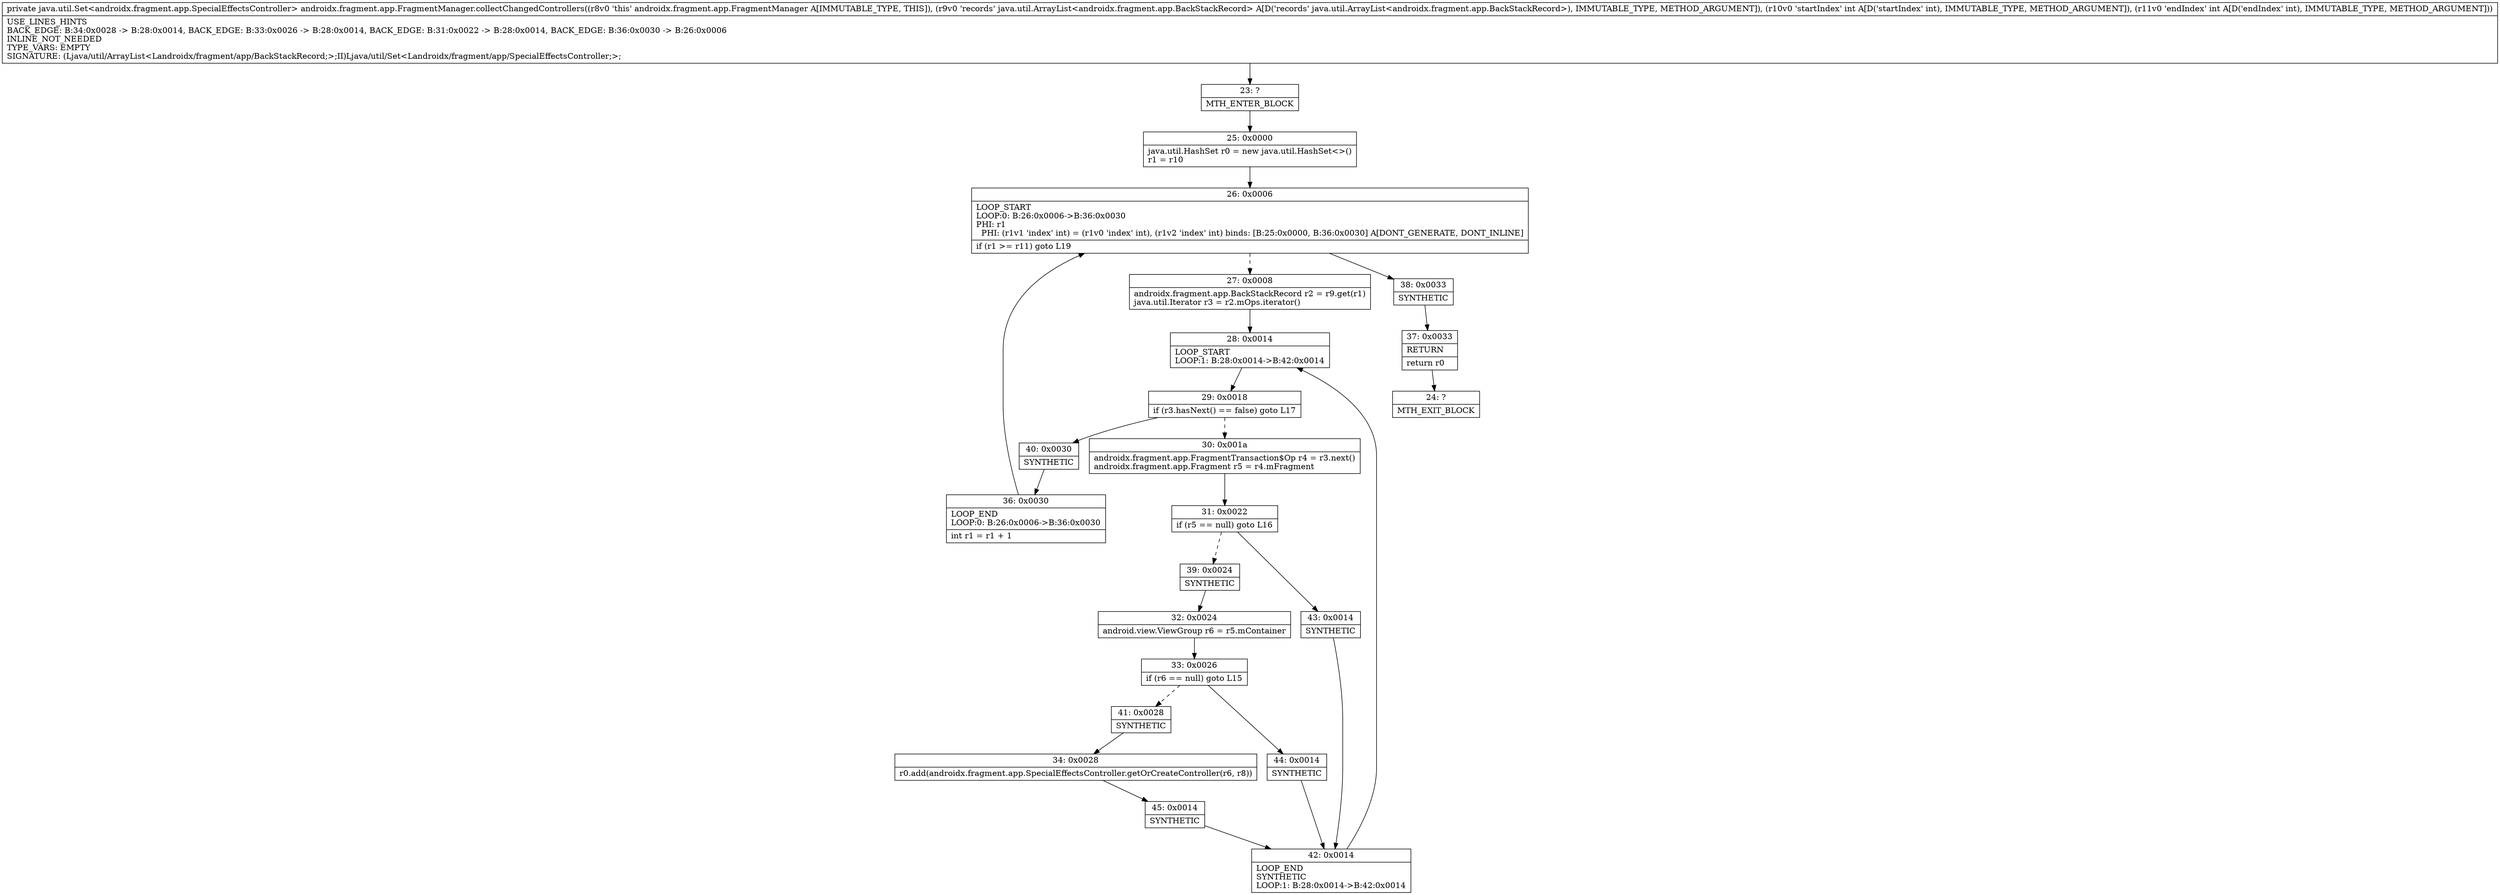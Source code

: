 digraph "CFG forandroidx.fragment.app.FragmentManager.collectChangedControllers(Ljava\/util\/ArrayList;II)Ljava\/util\/Set;" {
Node_23 [shape=record,label="{23\:\ ?|MTH_ENTER_BLOCK\l}"];
Node_25 [shape=record,label="{25\:\ 0x0000|java.util.HashSet r0 = new java.util.HashSet\<\>()\lr1 = r10\l}"];
Node_26 [shape=record,label="{26\:\ 0x0006|LOOP_START\lLOOP:0: B:26:0x0006\-\>B:36:0x0030\lPHI: r1 \l  PHI: (r1v1 'index' int) = (r1v0 'index' int), (r1v2 'index' int) binds: [B:25:0x0000, B:36:0x0030] A[DONT_GENERATE, DONT_INLINE]\l|if (r1 \>= r11) goto L19\l}"];
Node_27 [shape=record,label="{27\:\ 0x0008|androidx.fragment.app.BackStackRecord r2 = r9.get(r1)\ljava.util.Iterator r3 = r2.mOps.iterator()\l}"];
Node_28 [shape=record,label="{28\:\ 0x0014|LOOP_START\lLOOP:1: B:28:0x0014\-\>B:42:0x0014\l}"];
Node_29 [shape=record,label="{29\:\ 0x0018|if (r3.hasNext() == false) goto L17\l}"];
Node_30 [shape=record,label="{30\:\ 0x001a|androidx.fragment.app.FragmentTransaction$Op r4 = r3.next()\landroidx.fragment.app.Fragment r5 = r4.mFragment\l}"];
Node_31 [shape=record,label="{31\:\ 0x0022|if (r5 == null) goto L16\l}"];
Node_39 [shape=record,label="{39\:\ 0x0024|SYNTHETIC\l}"];
Node_32 [shape=record,label="{32\:\ 0x0024|android.view.ViewGroup r6 = r5.mContainer\l}"];
Node_33 [shape=record,label="{33\:\ 0x0026|if (r6 == null) goto L15\l}"];
Node_41 [shape=record,label="{41\:\ 0x0028|SYNTHETIC\l}"];
Node_34 [shape=record,label="{34\:\ 0x0028|r0.add(androidx.fragment.app.SpecialEffectsController.getOrCreateController(r6, r8))\l}"];
Node_45 [shape=record,label="{45\:\ 0x0014|SYNTHETIC\l}"];
Node_42 [shape=record,label="{42\:\ 0x0014|LOOP_END\lSYNTHETIC\lLOOP:1: B:28:0x0014\-\>B:42:0x0014\l}"];
Node_44 [shape=record,label="{44\:\ 0x0014|SYNTHETIC\l}"];
Node_43 [shape=record,label="{43\:\ 0x0014|SYNTHETIC\l}"];
Node_40 [shape=record,label="{40\:\ 0x0030|SYNTHETIC\l}"];
Node_36 [shape=record,label="{36\:\ 0x0030|LOOP_END\lLOOP:0: B:26:0x0006\-\>B:36:0x0030\l|int r1 = r1 + 1\l}"];
Node_38 [shape=record,label="{38\:\ 0x0033|SYNTHETIC\l}"];
Node_37 [shape=record,label="{37\:\ 0x0033|RETURN\l|return r0\l}"];
Node_24 [shape=record,label="{24\:\ ?|MTH_EXIT_BLOCK\l}"];
MethodNode[shape=record,label="{private java.util.Set\<androidx.fragment.app.SpecialEffectsController\> androidx.fragment.app.FragmentManager.collectChangedControllers((r8v0 'this' androidx.fragment.app.FragmentManager A[IMMUTABLE_TYPE, THIS]), (r9v0 'records' java.util.ArrayList\<androidx.fragment.app.BackStackRecord\> A[D('records' java.util.ArrayList\<androidx.fragment.app.BackStackRecord\>), IMMUTABLE_TYPE, METHOD_ARGUMENT]), (r10v0 'startIndex' int A[D('startIndex' int), IMMUTABLE_TYPE, METHOD_ARGUMENT]), (r11v0 'endIndex' int A[D('endIndex' int), IMMUTABLE_TYPE, METHOD_ARGUMENT]))  | USE_LINES_HINTS\lBACK_EDGE: B:34:0x0028 \-\> B:28:0x0014, BACK_EDGE: B:33:0x0026 \-\> B:28:0x0014, BACK_EDGE: B:31:0x0022 \-\> B:28:0x0014, BACK_EDGE: B:36:0x0030 \-\> B:26:0x0006\lINLINE_NOT_NEEDED\lTYPE_VARS: EMPTY\lSIGNATURE: (Ljava\/util\/ArrayList\<Landroidx\/fragment\/app\/BackStackRecord;\>;II)Ljava\/util\/Set\<Landroidx\/fragment\/app\/SpecialEffectsController;\>;\l}"];
MethodNode -> Node_23;Node_23 -> Node_25;
Node_25 -> Node_26;
Node_26 -> Node_27[style=dashed];
Node_26 -> Node_38;
Node_27 -> Node_28;
Node_28 -> Node_29;
Node_29 -> Node_30[style=dashed];
Node_29 -> Node_40;
Node_30 -> Node_31;
Node_31 -> Node_39[style=dashed];
Node_31 -> Node_43;
Node_39 -> Node_32;
Node_32 -> Node_33;
Node_33 -> Node_41[style=dashed];
Node_33 -> Node_44;
Node_41 -> Node_34;
Node_34 -> Node_45;
Node_45 -> Node_42;
Node_42 -> Node_28;
Node_44 -> Node_42;
Node_43 -> Node_42;
Node_40 -> Node_36;
Node_36 -> Node_26;
Node_38 -> Node_37;
Node_37 -> Node_24;
}

